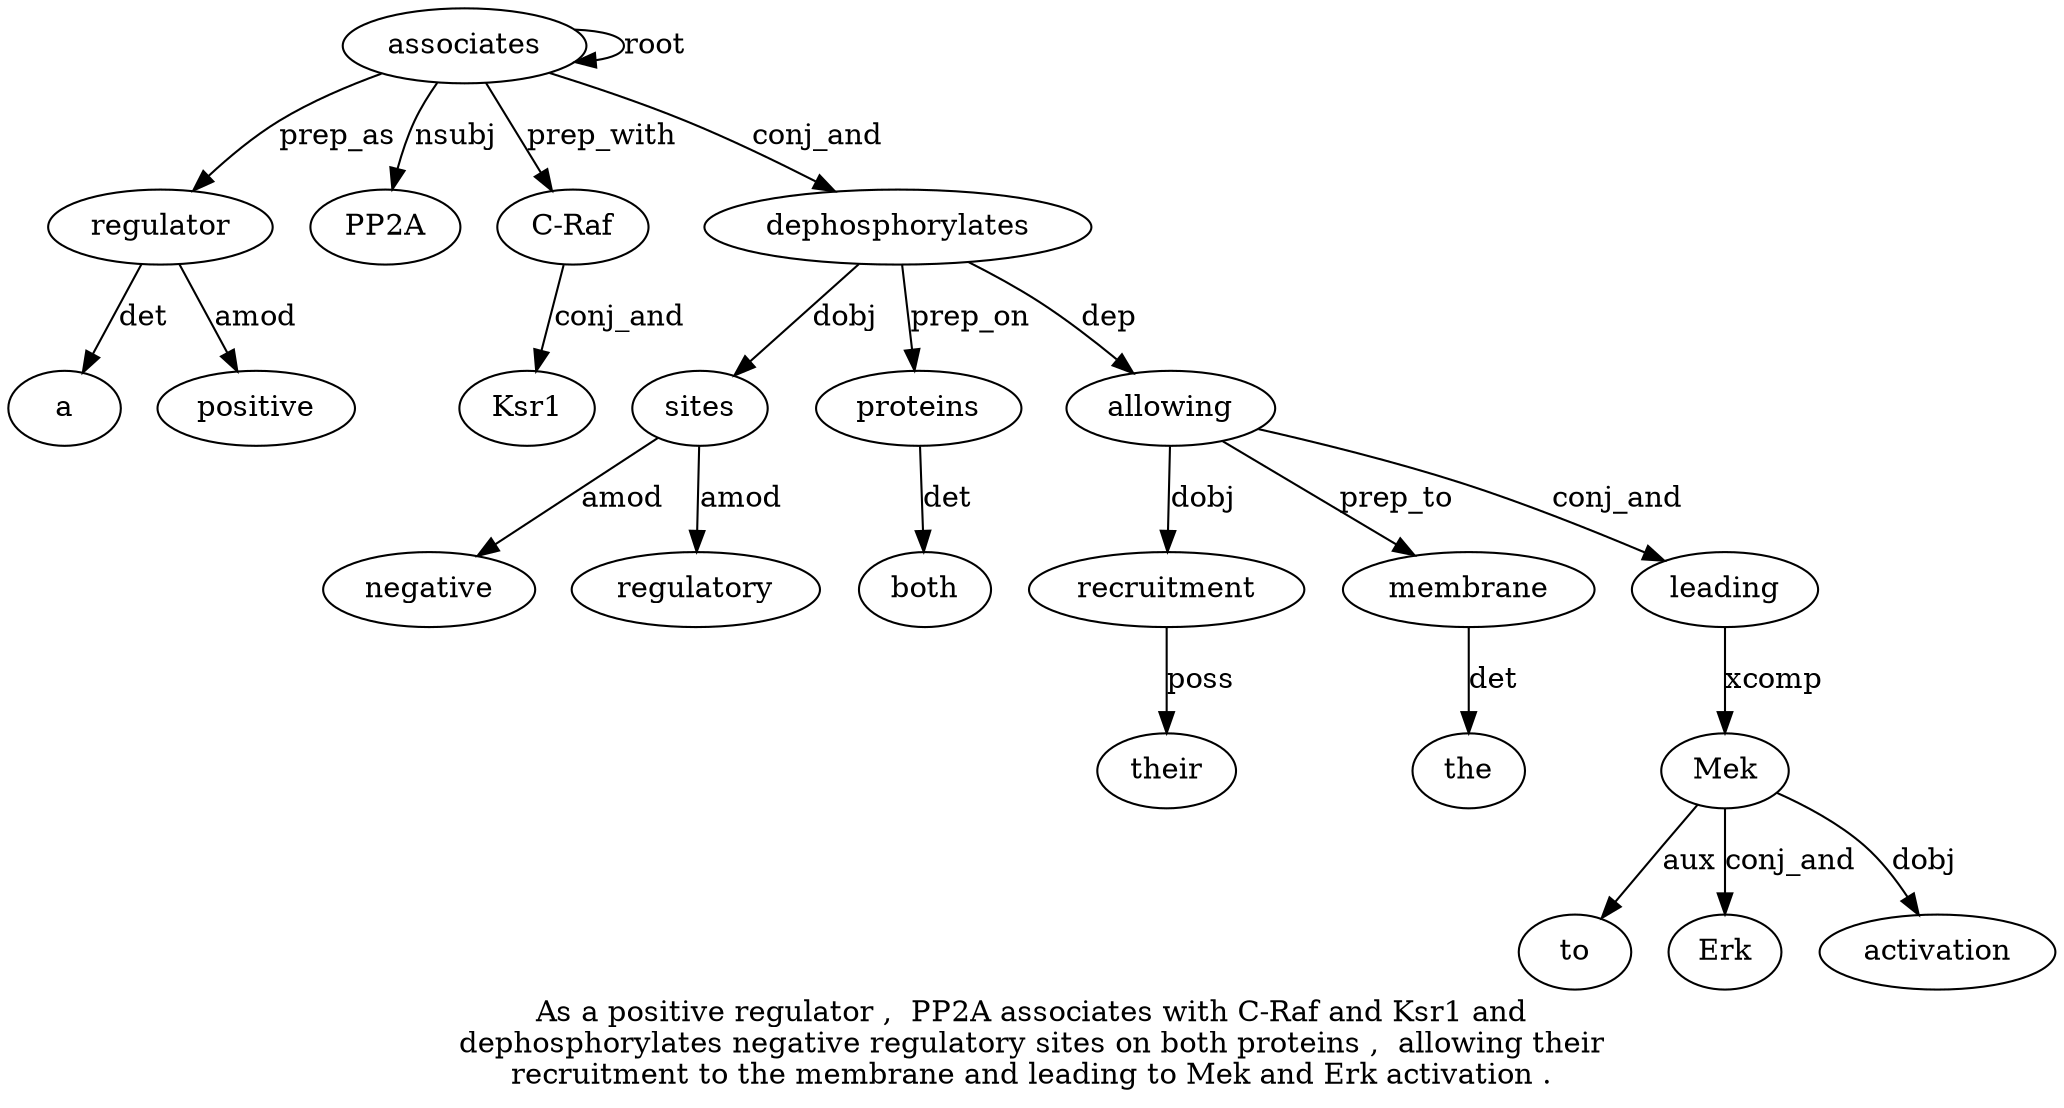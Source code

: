 digraph "As a positive regulator ,  PP2A associates with C-Raf and Ksr1 and dephosphorylates negative regulatory sites on both proteins ,  allowing their recruitment to the membrane and leading to Mek and Erk activation ." {
label="As a positive regulator ,  PP2A associates with C-Raf and Ksr1 and
dephosphorylates negative regulatory sites on both proteins ,  allowing their
recruitment to the membrane and leading to Mek and Erk activation .";
regulator4 [style=filled, fillcolor=white, label=regulator];
a2 [style=filled, fillcolor=white, label=a];
regulator4 -> a2  [label=det];
positive3 [style=filled, fillcolor=white, label=positive];
regulator4 -> positive3  [label=amod];
associates7 [style=filled, fillcolor=white, label=associates];
associates7 -> regulator4  [label=prep_as];
PP2A6 [style=filled, fillcolor=white, label=PP2A];
associates7 -> PP2A6  [label=nsubj];
associates7 -> associates7  [label=root];
"C-Raf9" [style=filled, fillcolor=white, label="C-Raf"];
associates7 -> "C-Raf9"  [label=prep_with];
Ksr1 [style=filled, fillcolor=white, label=Ksr1];
"C-Raf9" -> Ksr1  [label=conj_and];
dephosphorylates13 [style=filled, fillcolor=white, label=dephosphorylates];
associates7 -> dephosphorylates13  [label=conj_and];
sites16 [style=filled, fillcolor=white, label=sites];
negative14 [style=filled, fillcolor=white, label=negative];
sites16 -> negative14  [label=amod];
regulatory15 [style=filled, fillcolor=white, label=regulatory];
sites16 -> regulatory15  [label=amod];
dephosphorylates13 -> sites16  [label=dobj];
proteins19 [style=filled, fillcolor=white, label=proteins];
both18 [style=filled, fillcolor=white, label=both];
proteins19 -> both18  [label=det];
dephosphorylates13 -> proteins19  [label=prep_on];
allowing21 [style=filled, fillcolor=white, label=allowing];
dephosphorylates13 -> allowing21  [label=dep];
recruitment23 [style=filled, fillcolor=white, label=recruitment];
their22 [style=filled, fillcolor=white, label=their];
recruitment23 -> their22  [label=poss];
allowing21 -> recruitment23  [label=dobj];
membrane26 [style=filled, fillcolor=white, label=membrane];
the25 [style=filled, fillcolor=white, label=the];
membrane26 -> the25  [label=det];
allowing21 -> membrane26  [label=prep_to];
leading28 [style=filled, fillcolor=white, label=leading];
allowing21 -> leading28  [label=conj_and];
Mek30 [style=filled, fillcolor=white, label=Mek];
to29 [style=filled, fillcolor=white, label=to];
Mek30 -> to29  [label=aux];
leading28 -> Mek30  [label=xcomp];
Erk32 [style=filled, fillcolor=white, label=Erk];
Mek30 -> Erk32  [label=conj_and];
activation33 [style=filled, fillcolor=white, label=activation];
Mek30 -> activation33  [label=dobj];
}
